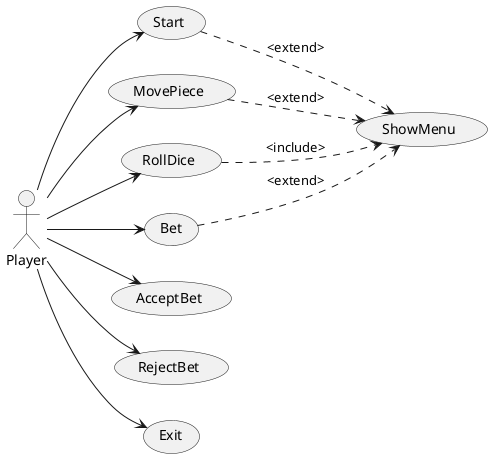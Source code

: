 @startuml use_cases
left to right direction

actor Player

usecase Start
usecase MovePiece
usecase RollDice
usecase Bet
usecase AcceptBet
usecase RejectBet
usecase Exit

usecase ShowMenu

Player --> Start
Start ..> ShowMenu : <extend>
Player --> MovePiece
MovePiece ..> ShowMenu : <extend>
Player --> Bet
Bet ..> ShowMenu : <extend>
RollDice ..> ShowMenu : <include>
Player --> AcceptBet
Player --> RejectBet
Player --> RollDice
Player --> Exit

@enduml
